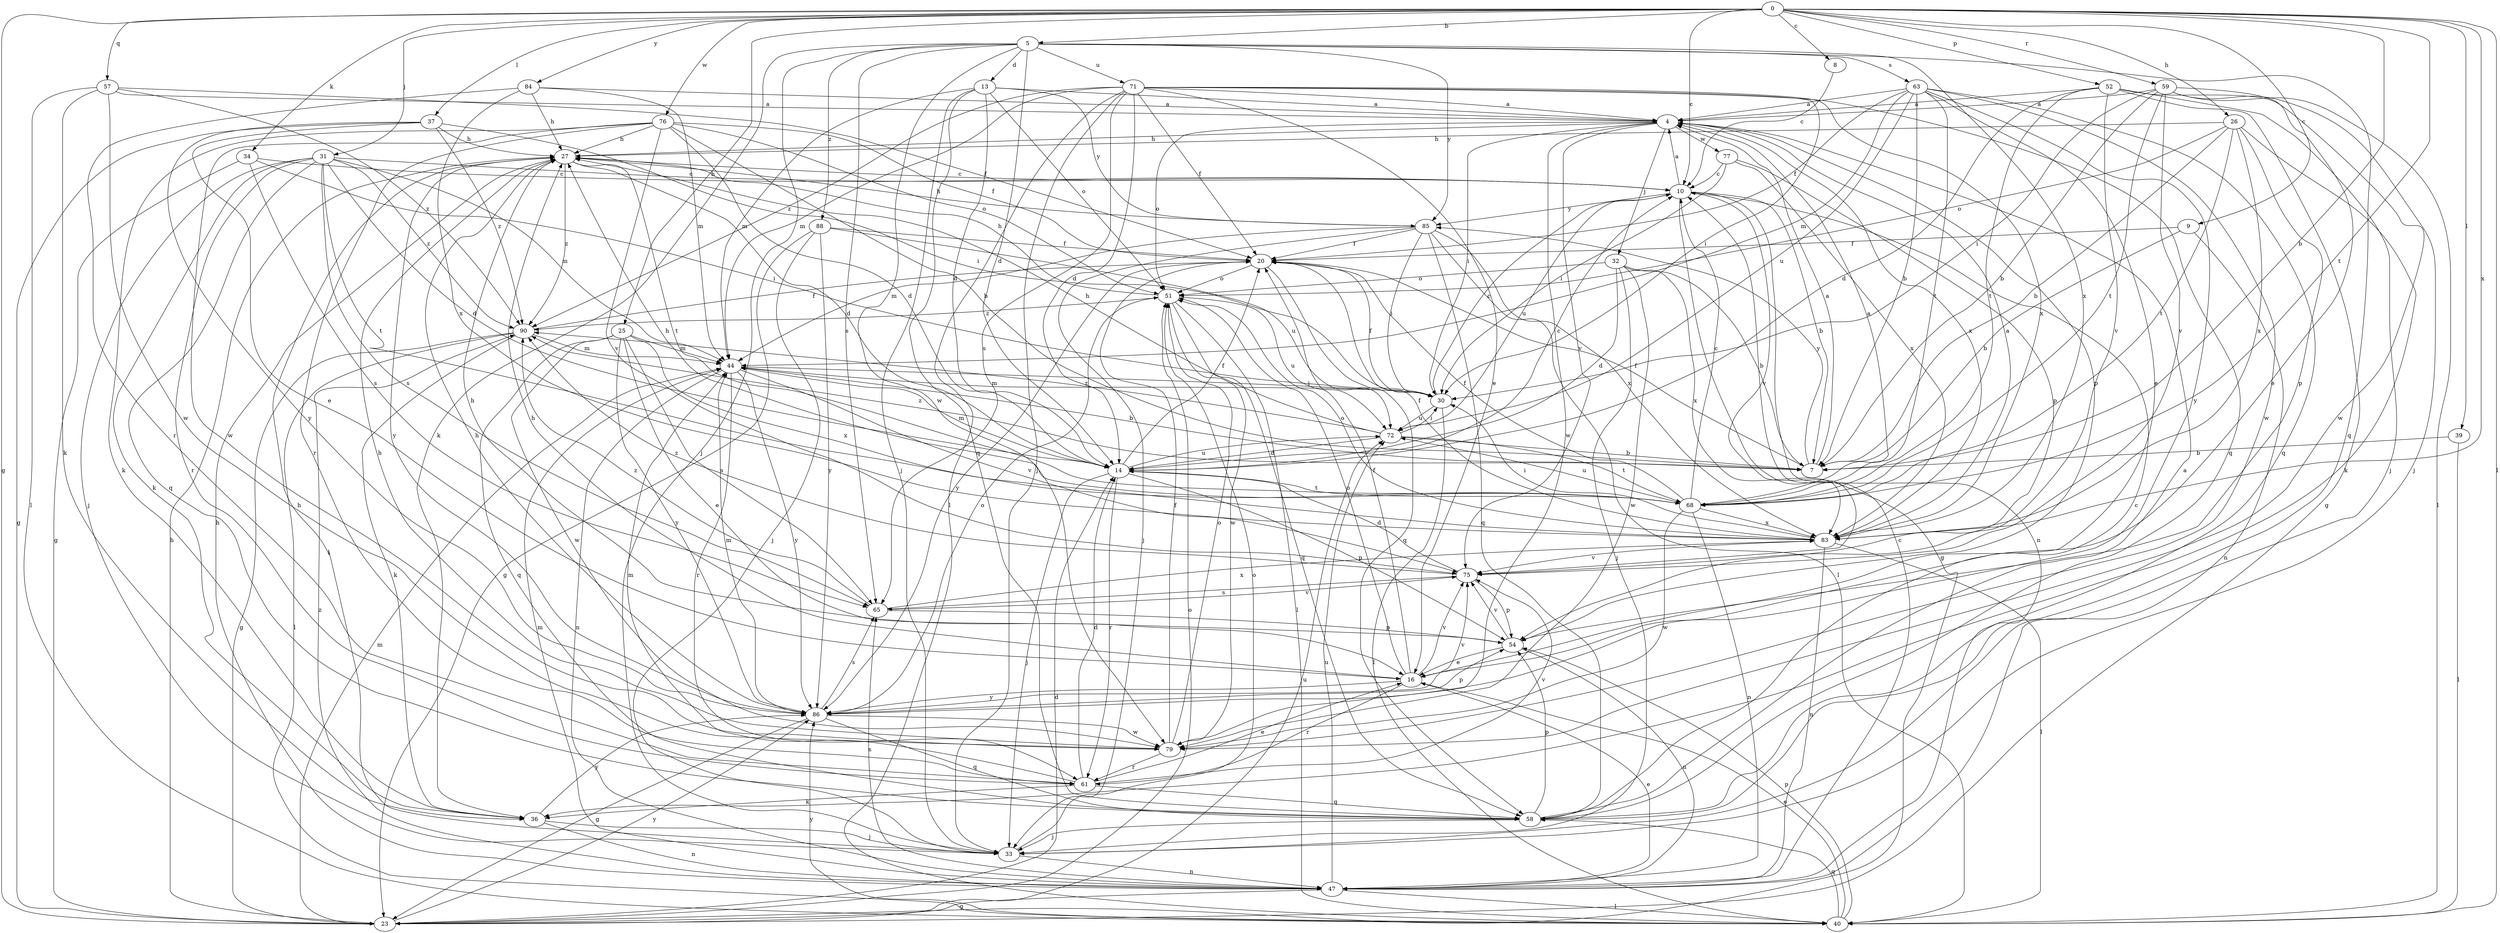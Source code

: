 strict digraph  {
0;
4;
5;
7;
8;
9;
10;
13;
14;
16;
20;
23;
25;
26;
27;
30;
31;
32;
33;
34;
36;
37;
39;
40;
44;
47;
51;
52;
54;
57;
58;
59;
61;
63;
65;
68;
71;
72;
75;
76;
77;
79;
83;
84;
85;
86;
88;
90;
0 -> 5  [label=b];
0 -> 7  [label=b];
0 -> 8  [label=c];
0 -> 9  [label=c];
0 -> 10  [label=c];
0 -> 23  [label=g];
0 -> 25  [label=h];
0 -> 26  [label=h];
0 -> 31  [label=j];
0 -> 34  [label=k];
0 -> 37  [label=l];
0 -> 39  [label=l];
0 -> 40  [label=l];
0 -> 52  [label=p];
0 -> 57  [label=q];
0 -> 59  [label=r];
0 -> 68  [label=t];
0 -> 76  [label=w];
0 -> 83  [label=x];
0 -> 84  [label=y];
4 -> 27  [label=h];
4 -> 30  [label=i];
4 -> 32  [label=j];
4 -> 51  [label=o];
4 -> 54  [label=p];
4 -> 75  [label=v];
4 -> 77  [label=w];
4 -> 79  [label=w];
4 -> 83  [label=x];
5 -> 13  [label=d];
5 -> 14  [label=d];
5 -> 33  [label=j];
5 -> 36  [label=k];
5 -> 58  [label=q];
5 -> 63  [label=s];
5 -> 65  [label=s];
5 -> 71  [label=u];
5 -> 79  [label=w];
5 -> 83  [label=x];
5 -> 85  [label=y];
5 -> 88  [label=z];
7 -> 4  [label=a];
7 -> 20  [label=f];
7 -> 85  [label=y];
7 -> 90  [label=z];
8 -> 10  [label=c];
9 -> 7  [label=b];
9 -> 20  [label=f];
9 -> 47  [label=n];
10 -> 4  [label=a];
10 -> 7  [label=b];
10 -> 23  [label=g];
10 -> 47  [label=n];
10 -> 72  [label=u];
10 -> 75  [label=v];
10 -> 85  [label=y];
13 -> 4  [label=a];
13 -> 14  [label=d];
13 -> 33  [label=j];
13 -> 44  [label=m];
13 -> 51  [label=o];
13 -> 58  [label=q];
13 -> 85  [label=y];
14 -> 10  [label=c];
14 -> 20  [label=f];
14 -> 33  [label=j];
14 -> 44  [label=m];
14 -> 54  [label=p];
14 -> 61  [label=r];
14 -> 68  [label=t];
14 -> 72  [label=u];
16 -> 20  [label=f];
16 -> 27  [label=h];
16 -> 51  [label=o];
16 -> 61  [label=r];
16 -> 75  [label=v];
16 -> 86  [label=y];
20 -> 51  [label=o];
20 -> 58  [label=q];
20 -> 86  [label=y];
23 -> 14  [label=d];
23 -> 27  [label=h];
23 -> 44  [label=m];
23 -> 51  [label=o];
23 -> 72  [label=u];
23 -> 86  [label=y];
25 -> 16  [label=e];
25 -> 44  [label=m];
25 -> 58  [label=q];
25 -> 65  [label=s];
25 -> 79  [label=w];
25 -> 83  [label=x];
25 -> 86  [label=y];
26 -> 7  [label=b];
26 -> 27  [label=h];
26 -> 36  [label=k];
26 -> 51  [label=o];
26 -> 54  [label=p];
26 -> 68  [label=t];
26 -> 83  [label=x];
27 -> 10  [label=c];
27 -> 14  [label=d];
27 -> 68  [label=t];
27 -> 86  [label=y];
27 -> 90  [label=z];
30 -> 10  [label=c];
30 -> 20  [label=f];
30 -> 40  [label=l];
30 -> 44  [label=m];
30 -> 72  [label=u];
31 -> 10  [label=c];
31 -> 14  [label=d];
31 -> 33  [label=j];
31 -> 36  [label=k];
31 -> 44  [label=m];
31 -> 58  [label=q];
31 -> 61  [label=r];
31 -> 65  [label=s];
31 -> 68  [label=t];
31 -> 90  [label=z];
32 -> 7  [label=b];
32 -> 14  [label=d];
32 -> 33  [label=j];
32 -> 51  [label=o];
32 -> 79  [label=w];
32 -> 83  [label=x];
33 -> 27  [label=h];
33 -> 47  [label=n];
33 -> 51  [label=o];
34 -> 10  [label=c];
34 -> 23  [label=g];
34 -> 30  [label=i];
34 -> 65  [label=s];
36 -> 33  [label=j];
36 -> 47  [label=n];
36 -> 86  [label=y];
37 -> 16  [label=e];
37 -> 23  [label=g];
37 -> 27  [label=h];
37 -> 30  [label=i];
37 -> 86  [label=y];
37 -> 90  [label=z];
39 -> 7  [label=b];
39 -> 40  [label=l];
40 -> 16  [label=e];
40 -> 54  [label=p];
40 -> 58  [label=q];
40 -> 86  [label=y];
44 -> 7  [label=b];
44 -> 30  [label=i];
44 -> 47  [label=n];
44 -> 61  [label=r];
44 -> 75  [label=v];
44 -> 86  [label=y];
47 -> 10  [label=c];
47 -> 16  [label=e];
47 -> 23  [label=g];
47 -> 27  [label=h];
47 -> 40  [label=l];
47 -> 44  [label=m];
47 -> 65  [label=s];
47 -> 72  [label=u];
47 -> 90  [label=z];
51 -> 27  [label=h];
51 -> 40  [label=l];
51 -> 58  [label=q];
51 -> 72  [label=u];
51 -> 79  [label=w];
51 -> 90  [label=z];
52 -> 4  [label=a];
52 -> 14  [label=d];
52 -> 23  [label=g];
52 -> 33  [label=j];
52 -> 68  [label=t];
52 -> 75  [label=v];
52 -> 79  [label=w];
54 -> 16  [label=e];
54 -> 27  [label=h];
54 -> 47  [label=n];
54 -> 75  [label=v];
57 -> 4  [label=a];
57 -> 20  [label=f];
57 -> 36  [label=k];
57 -> 40  [label=l];
57 -> 79  [label=w];
57 -> 90  [label=z];
58 -> 4  [label=a];
58 -> 10  [label=c];
58 -> 33  [label=j];
58 -> 54  [label=p];
59 -> 4  [label=a];
59 -> 7  [label=b];
59 -> 16  [label=e];
59 -> 30  [label=i];
59 -> 33  [label=j];
59 -> 40  [label=l];
59 -> 68  [label=t];
59 -> 75  [label=v];
61 -> 14  [label=d];
61 -> 16  [label=e];
61 -> 36  [label=k];
61 -> 44  [label=m];
61 -> 58  [label=q];
61 -> 75  [label=v];
63 -> 4  [label=a];
63 -> 7  [label=b];
63 -> 16  [label=e];
63 -> 20  [label=f];
63 -> 44  [label=m];
63 -> 58  [label=q];
63 -> 68  [label=t];
63 -> 72  [label=u];
63 -> 79  [label=w];
63 -> 86  [label=y];
65 -> 54  [label=p];
65 -> 75  [label=v];
65 -> 83  [label=x];
65 -> 90  [label=z];
68 -> 4  [label=a];
68 -> 10  [label=c];
68 -> 20  [label=f];
68 -> 27  [label=h];
68 -> 47  [label=n];
68 -> 72  [label=u];
68 -> 79  [label=w];
68 -> 83  [label=x];
71 -> 4  [label=a];
71 -> 14  [label=d];
71 -> 16  [label=e];
71 -> 20  [label=f];
71 -> 30  [label=i];
71 -> 33  [label=j];
71 -> 40  [label=l];
71 -> 44  [label=m];
71 -> 58  [label=q];
71 -> 65  [label=s];
71 -> 83  [label=x];
71 -> 90  [label=z];
72 -> 7  [label=b];
72 -> 14  [label=d];
72 -> 27  [label=h];
72 -> 30  [label=i];
72 -> 68  [label=t];
72 -> 90  [label=z];
75 -> 14  [label=d];
75 -> 54  [label=p];
75 -> 65  [label=s];
75 -> 90  [label=z];
76 -> 7  [label=b];
76 -> 14  [label=d];
76 -> 20  [label=f];
76 -> 27  [label=h];
76 -> 36  [label=k];
76 -> 51  [label=o];
76 -> 61  [label=r];
76 -> 75  [label=v];
76 -> 79  [label=w];
77 -> 10  [label=c];
77 -> 30  [label=i];
77 -> 54  [label=p];
77 -> 83  [label=x];
79 -> 20  [label=f];
79 -> 27  [label=h];
79 -> 51  [label=o];
79 -> 61  [label=r];
83 -> 4  [label=a];
83 -> 20  [label=f];
83 -> 30  [label=i];
83 -> 40  [label=l];
83 -> 47  [label=n];
83 -> 51  [label=o];
83 -> 75  [label=v];
84 -> 4  [label=a];
84 -> 27  [label=h];
84 -> 44  [label=m];
84 -> 61  [label=r];
84 -> 83  [label=x];
85 -> 20  [label=f];
85 -> 27  [label=h];
85 -> 30  [label=i];
85 -> 33  [label=j];
85 -> 40  [label=l];
85 -> 44  [label=m];
85 -> 58  [label=q];
85 -> 83  [label=x];
86 -> 23  [label=g];
86 -> 27  [label=h];
86 -> 44  [label=m];
86 -> 51  [label=o];
86 -> 54  [label=p];
86 -> 58  [label=q];
86 -> 65  [label=s];
86 -> 75  [label=v];
86 -> 79  [label=w];
88 -> 20  [label=f];
88 -> 23  [label=g];
88 -> 33  [label=j];
88 -> 72  [label=u];
88 -> 86  [label=y];
90 -> 20  [label=f];
90 -> 23  [label=g];
90 -> 36  [label=k];
90 -> 40  [label=l];
90 -> 44  [label=m];
}
